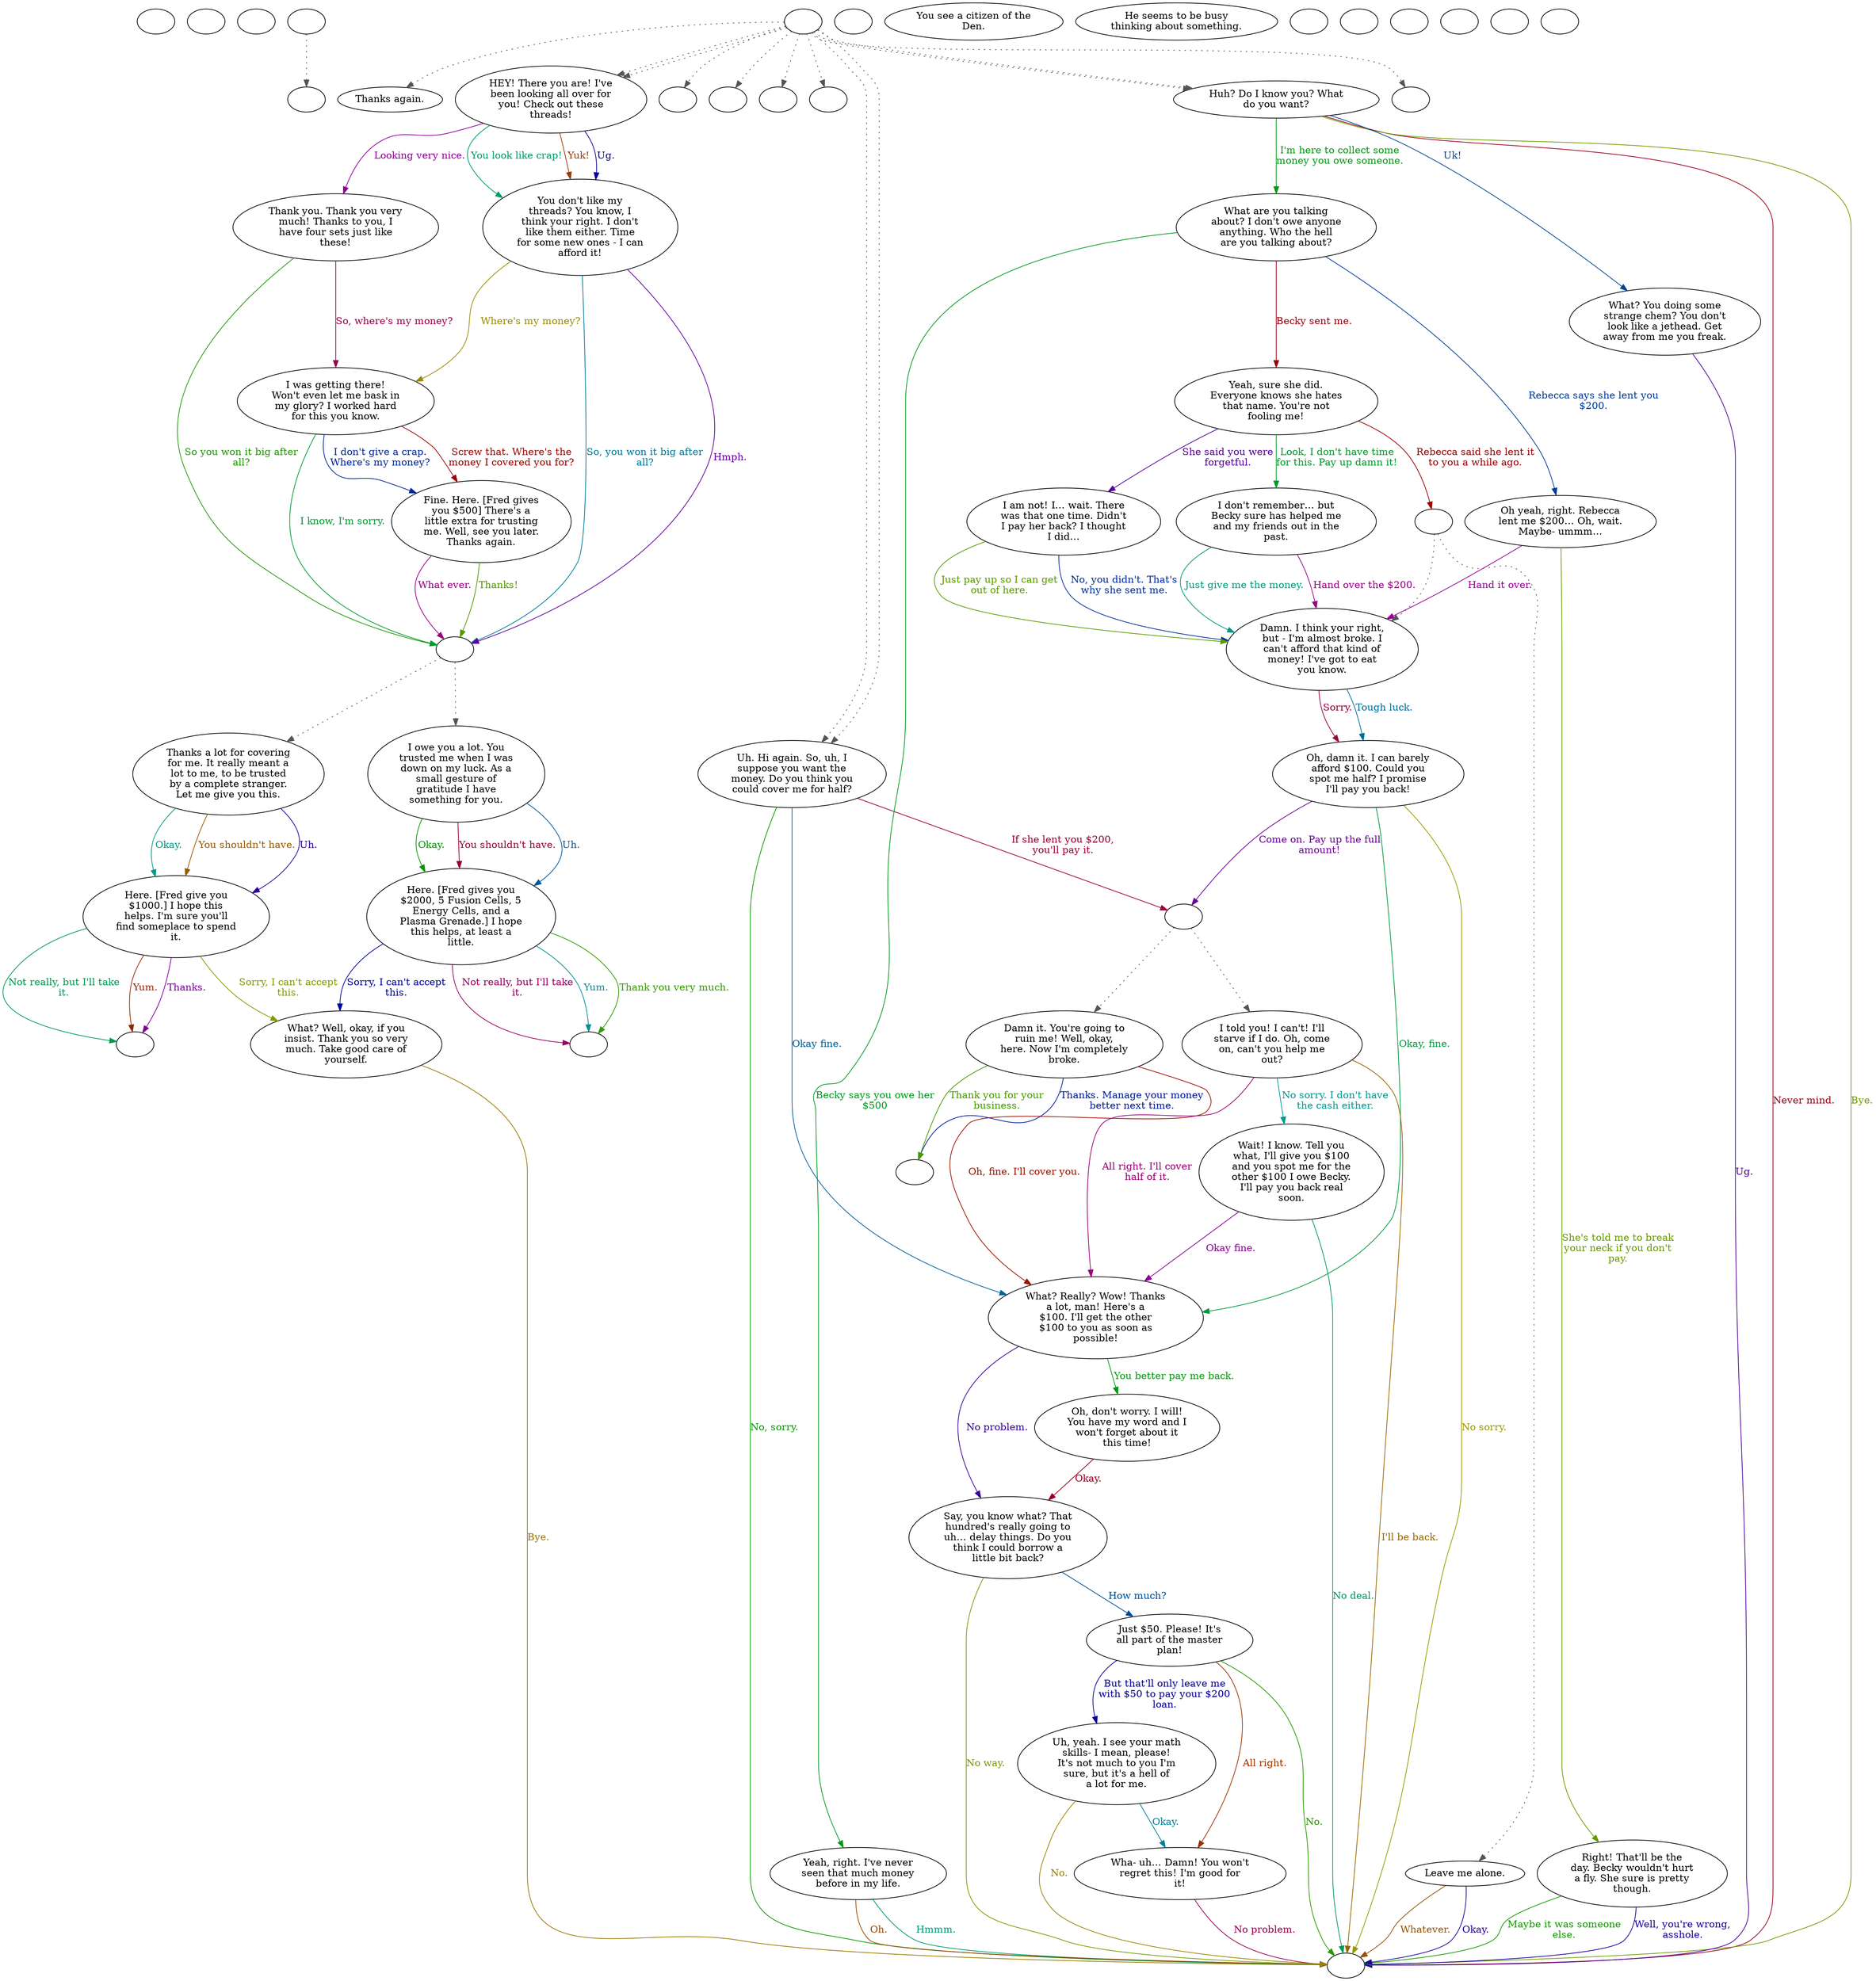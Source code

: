 digraph dcFred {
  "checkPartyMembersNearDoor" [style=filled       fillcolor="#FFFFFF"       color="#000000"]
  "checkPartyMembersNearDoor" [label=""]
  "start" [style=filled       fillcolor="#FFFFFF"       color="#000000"]
  "start" [label=""]
  "critter_p_proc" [style=filled       fillcolor="#FFFFFF"       color="#000000"]
  "critter_p_proc" [label=""]
  "pickup_p_proc" [style=filled       fillcolor="#FFFFFF"       color="#000000"]
  "pickup_p_proc" -> "Node998" [style=dotted color="#555555"]
  "pickup_p_proc" [label=""]
  "talk_p_proc" [style=filled       fillcolor="#FFFFFF"       color="#000000"]
  "talk_p_proc" -> "Node007b" [style=dotted color="#555555"]
  "talk_p_proc" -> "Node007" [style=dotted color="#555555"]
  "talk_p_proc" -> "Node007" [style=dotted color="#555555"]
  "talk_p_proc" -> "Node002" [style=dotted color="#555555"]
  "talk_p_proc" -> "Node003" [style=dotted color="#555555"]
  "talk_p_proc" -> "Node004" [style=dotted color="#555555"]
  "talk_p_proc" -> "Node005" [style=dotted color="#555555"]
  "talk_p_proc" -> "Node037" [style=dotted color="#555555"]
  "talk_p_proc" -> "Node037" [style=dotted color="#555555"]
  "talk_p_proc" -> "Node006" [style=dotted color="#555555"]
  "talk_p_proc" -> "Node006" [style=dotted color="#555555"]
  "talk_p_proc" -> "Node001" [style=dotted color="#555555"]
  "talk_p_proc" [label=""]
  "destroy_p_proc" [style=filled       fillcolor="#FFFFFF"       color="#000000"]
  "destroy_p_proc" [label=""]
  "look_at_p_proc" [style=filled       fillcolor="#FFFFFF"       color="#000000"]
  "look_at_p_proc" [label="You see a citizen of the\nDen."]
  "description_p_proc" [style=filled       fillcolor="#FFFFFF"       color="#000000"]
  "description_p_proc" [label="He seems to be busy\nthinking about something."]
  "use_skill_on_p_proc" [style=filled       fillcolor="#FFFFFF"       color="#000000"]
  "use_skill_on_p_proc" [label=""]
  "damage_p_proc" [style=filled       fillcolor="#FFFFFF"       color="#000000"]
  "damage_p_proc" [label=""]
  "map_enter_p_proc" [style=filled       fillcolor="#FFFFFF"       color="#000000"]
  "map_enter_p_proc" [label=""]
  "map_update_p_proc" [style=filled       fillcolor="#FFFFFF"       color="#000000"]
  "map_update_p_proc" [label=""]
  "map_exit_p_proc" [style=filled       fillcolor="#FFFFFF"       color="#000000"]
  "map_exit_p_proc" [label=""]
  "timed_event_p_proc" [style=filled       fillcolor="#FFFFFF"       color="#000000"]
  "timed_event_p_proc" [label=""]
  "Node998" [style=filled       fillcolor="#FFFFFF"       color="#000000"]
  "Node998" [label=""]
  "Node999" [style=filled       fillcolor="#FFFFFF"       color="#000000"]
  "Node999" [label=""]
  "Node001" [style=filled       fillcolor="#FFFFFF"       color="#000000"]
  "Node001" [label=""]
  "Node002" [style=filled       fillcolor="#FFFFFF"       color="#000000"]
  "Node002" [label=""]
  "Node003" [style=filled       fillcolor="#FFFFFF"       color="#000000"]
  "Node003" [label=""]
  "Node004" [style=filled       fillcolor="#FFFFFF"       color="#000000"]
  "Node004" [label=""]
  "Node005" [style=filled       fillcolor="#FFFFFF"       color="#000000"]
  "Node005" [label=""]
  "Node006" [style=filled       fillcolor="#FFFFFF"       color="#000000"]
  "Node006" [label="Huh? Do I know you? What\ndo you want?"]
  "Node006" -> "Node018" [label="I'm here to collect some\nmoney you owe someone." color="#009913" fontcolor="#009913"]
  "Node006" -> "Node999" [label="Never mind." color="#99001A" fontcolor="#99001A"]
  "Node006" -> "Node017" [label="Uk!" color="#004699" fontcolor="#004699"]
  "Node006" -> "Node999" [label="Bye." color="#739900" fontcolor="#739900"]
  "Node007" [style=filled       fillcolor="#FFFFFF"       color="#000000"]
  "Node007" [label="HEY! There you are! I've\nbeen looking all over for\nyou! Check out these\nthreads!"]
  "Node007" -> "Node008" [label="Looking very nice." color="#920099" fontcolor="#920099"]
  "Node007" -> "Node009" [label="You look like crap!" color="#009966" fontcolor="#009966"]
  "Node007" -> "Node009" [label="Yuk!" color="#993900" fontcolor="#993900"]
  "Node007" -> "Node009" [label="Ug." color="#0C0099" fontcolor="#0C0099"]
  "Node007b" [style=filled       fillcolor="#FFFFFF"       color="#000000"]
  "Node007b" [label="Thanks again."]
  "Node008" [style=filled       fillcolor="#FFFFFF"       color="#000000"]
  "Node008" [label="Thank you. Thank you very\nmuch! Thanks to you, I\nhave four sets just like\nthese!"]
  "Node008" -> "Node990" [label="So you won it big after\nall?" color="#209900" fontcolor="#209900"]
  "Node008" -> "Node010" [label="So, where's my money?" color="#99004D" fontcolor="#99004D"]
  "Node009" [style=filled       fillcolor="#FFFFFF"       color="#000000"]
  "Node009" [label="You don't like my\nthreads? You know, I\nthink your right. I don't\nlike them either. Time\nfor some new ones - I can\nafford it!"]
  "Node009" -> "Node990" [label="So, you won it big after\nall?" color="#007999" fontcolor="#007999"]
  "Node009" -> "Node010" [label="Where's my money?" color="#998C00" fontcolor="#998C00"]
  "Node009" -> "Node990" [label="Hmph." color="#5F0099" fontcolor="#5F0099"]
  "Node010" [style=filled       fillcolor="#FFFFFF"       color="#000000"]
  "Node010" [label="I was getting there!\nWon't even let me bask in\nmy glory? I worked hard\nfor this you know."]
  "Node010" -> "Node990" [label="I know, I'm sorry." color="#009933" fontcolor="#009933"]
  "Node010" -> "Node011" [label="Screw that. Where's the\nmoney I covered you for?" color="#990600" fontcolor="#990600"]
  "Node010" -> "Node011" [label="I don't give a crap.\nWhere's my money?" color="#002799" fontcolor="#002799"]
  "Node011" [style=filled       fillcolor="#FFFFFF"       color="#000000"]
  "Node011" [label="Fine. Here. [Fred gives\nyou $500] There's a\nlittle extra for trusting\nme. Well, see you later.\nThanks again."]
  "Node011" -> "Node990" [label="Thanks!" color="#539900" fontcolor="#539900"]
  "Node011" -> "Node990" [label="What ever." color="#990080" fontcolor="#990080"]
  "Node012" [style=filled       fillcolor="#FFFFFF"       color="#000000"]
  "Node012" [label="Thanks a lot for covering\nfor me. It really meant a\nlot to me, to be trusted\nby a complete stranger.\nLet me give you this."]
  "Node012" -> "Node014" [label="Okay." color="#009985" fontcolor="#009985"]
  "Node012" -> "Node014" [label="You shouldn't have." color="#995900" fontcolor="#995900"]
  "Node012" -> "Node014" [label="Uh." color="#2C0099" fontcolor="#2C0099"]
  "Node013" [style=filled       fillcolor="#FFFFFF"       color="#000000"]
  "Node013" [label="I owe you a lot. You\ntrusted me when I was\ndown on my luck. As a\nsmall gesture of\ngratitude I have\nsomething for you."]
  "Node013" -> "Node015" [label="Okay." color="#019900" fontcolor="#019900"]
  "Node013" -> "Node015" [label="You shouldn't have." color="#99002D" fontcolor="#99002D"]
  "Node013" -> "Node015" [label="Uh." color="#005A99" fontcolor="#005A99"]
  "Node014" [style=filled       fillcolor="#FFFFFF"       color="#000000"]
  "Node014" [label="Here. [Fred give you\n$1000.] I hope this\nhelps. I'm sure you'll\nfind someplace to spend\nit."]
  "Node014" -> "Node016" [label="Sorry, I can't accept\nthis." color="#879900" fontcolor="#879900"]
  "Node014" -> "Node989" [label="Thanks." color="#7F0099" fontcolor="#7F0099"]
  "Node014" -> "Node989" [label="Not really, but I'll take\nit." color="#009952" fontcolor="#009952"]
  "Node014" -> "Node989" [label="Yum." color="#992600" fontcolor="#992600"]
  "Node015" [style=filled       fillcolor="#FFFFFF"       color="#000000"]
  "Node015" [label="Here. [Fred gives you\n$2000, 5 Fusion Cells, 5\nEnergy Cells, and a\nPlasma Grenade.] I hope\nthis helps, at least a\nlittle."]
  "Node015" -> "Node016" [label="Sorry, I can't accept\nthis." color="#000799" fontcolor="#000799"]
  "Node015" -> "Node988" [label="Thank you very much." color="#349900" fontcolor="#349900"]
  "Node015" -> "Node988" [label="Not really, but I'll take\nit." color="#990060" fontcolor="#990060"]
  "Node015" -> "Node988" [label="Yum." color="#008D99" fontcolor="#008D99"]
  "Node016" [style=filled       fillcolor="#FFFFFF"       color="#000000"]
  "Node016" [label="What? Well, okay, if you\ninsist. Thank you so very\nmuch. Take good care of\nyourself."]
  "Node016" -> "Node999" [label="Bye." color="#997800" fontcolor="#997800"]
  "Node017" [style=filled       fillcolor="#FFFFFF"       color="#000000"]
  "Node017" [label="What? You doing some\nstrange chem? You don't\nlook like a jethead. Get\naway from me you freak."]
  "Node017" -> "Node999" [label="Ug." color="#4C0099" fontcolor="#4C0099"]
  "Node018" [style=filled       fillcolor="#FFFFFF"       color="#000000"]
  "Node018" [label="What are you talking\nabout? I don't owe anyone\nanything. Who the hell\nare you talking about?"]
  "Node018" -> "Node020" [label="Becky says you owe her\n$500" color="#00991F" fontcolor="#00991F"]
  "Node018" -> "Node033" [label="Becky sent me." color="#99000E" fontcolor="#99000E"]
  "Node018" -> "Node019" [label="Rebecca says she lent you\n$200." color="#003A99" fontcolor="#003A99"]
  "Node019" [style=filled       fillcolor="#FFFFFF"       color="#000000"]
  "Node019" [label="Oh yeah, right. Rebecca\nlent me $200… Oh, wait.\nMaybe- ummm…"]
  "Node019" -> "Node021" [label="She's told me to break\nyour neck if you don't\npay." color="#679900" fontcolor="#679900"]
  "Node019" -> "Node022" [label="Hand it over." color="#990094" fontcolor="#990094"]
  "Node020" [style=filled       fillcolor="#FFFFFF"       color="#000000"]
  "Node020" [label="Yeah, right. I've never\nseen that much money\nbefore in my life."]
  "Node020" -> "Node999" [label="Hmmm." color="#009972" fontcolor="#009972"]
  "Node020" -> "Node999" [label="Oh." color="#994500" fontcolor="#994500"]
  "Node021" [style=filled       fillcolor="#FFFFFF"       color="#000000"]
  "Node021" [label="Right! That'll be the\nday. Becky wouldn't hurt\na fly. She sure is pretty\nthough."]
  "Node021" -> "Node999" [label="Well, you're wrong,\nasshole." color="#190099" fontcolor="#190099"]
  "Node021" -> "Node999" [label="Maybe it was someone\nelse." color="#149900" fontcolor="#149900"]
  "Node022" [style=filled       fillcolor="#FFFFFF"       color="#000000"]
  "Node022" [label="Damn. I think your right,\nbut - I'm almost broke. I\ncan't afford that kind of\nmoney! I've got to eat\nyou know."]
  "Node022" -> "Node023" [label="Sorry." color="#990041" fontcolor="#990041"]
  "Node022" -> "Node023" [label="Tough luck." color="#006D99" fontcolor="#006D99"]
  "Node023" [style=filled       fillcolor="#FFFFFF"       color="#000000"]
  "Node023" [label="Oh, damn it. I can barely\nafford $100. Could you\nspot me half? I promise\nI'll pay you back!"]
  "Node023" -> "Node999" [label="No sorry." color="#999800" fontcolor="#999800"]
  "Node023" -> "Node987" [label="Come on. Pay up the full\namount!" color="#6B0099" fontcolor="#6B0099"]
  "Node023" -> "Node026" [label="Okay, fine." color="#00993F" fontcolor="#00993F"]
  "Node024" [style=filled       fillcolor="#FFFFFF"       color="#000000"]
  "Node024" [label="Damn it. You're going to\nruin me! Well, okay,\nhere. Now I'm completely\nbroke."]
  "Node024" -> "Node026" [label="Oh, fine. I'll cover you." color="#991200" fontcolor="#991200"]
  "Node024" -> "Node986" [label="Thanks. Manage your money\nbetter next time." color="#001B99" fontcolor="#001B99"]
  "Node024" -> "Node986" [label="Thank you for your\nbusiness." color="#479900" fontcolor="#479900"]
  "Node025" [style=filled       fillcolor="#FFFFFF"       color="#000000"]
  "Node025" [label="I told you! I can't! I'll\nstarve if I do. Oh, come\non, can't you help me\nout?"]
  "Node025" -> "Node026" [label="All right. I'll cover\nhalf of it." color="#990074" fontcolor="#990074"]
  "Node025" -> "Node029" [label="No sorry. I don't have\nthe cash either." color="#009991" fontcolor="#009991"]
  "Node025" -> "Node999" [label="I'll be back." color="#996500" fontcolor="#996500"]
  "Node026" [style=filled       fillcolor="#FFFFFF"       color="#000000"]
  "Node026" [label="What? Really? Wow! Thanks\na lot, man! Here's a\n$100. I'll get the other\n$100 to you as soon as\npossible!"]
  "Node026" -> "Node028" [label="No problem." color="#380099" fontcolor="#380099"]
  "Node026" -> "Node027" [label="You better pay me back." color="#00990B" fontcolor="#00990B"]
  "Node027" [style=filled       fillcolor="#FFFFFF"       color="#000000"]
  "Node027" [label="Oh, don't worry. I will!\nYou have my word and I\nwon't forget about it\nthis time!"]
  "Node027" -> "Node028" [label="Okay." color="#990021" fontcolor="#990021"]
  "Node028" [style=filled       fillcolor="#FFFFFF"       color="#000000"]
  "Node028" [label="Say, you know what? That\nhundred's really going to\nuh… delay things. Do you\nthink I could borrow a\nlittle bit back?"]
  "Node028" -> "Node030" [label="How much?" color="#004E99" fontcolor="#004E99"]
  "Node028" -> "Node999" [label="No way." color="#7A9900" fontcolor="#7A9900"]
  "Node029" [style=filled       fillcolor="#FFFFFF"       color="#000000"]
  "Node029" [label="Wait! I know. Tell you\nwhat, I'll give you $100\nand you spot me for the\nother $100 I owe Becky.\nI'll pay you back real\nsoon."]
  "Node029" -> "Node026" [label="Okay fine." color="#8B0099" fontcolor="#8B0099"]
  "Node029" -> "Node999" [label="No deal." color="#00995E" fontcolor="#00995E"]
  "Node030" [style=filled       fillcolor="#FFFFFF"       color="#000000"]
  "Node030" [label="Just $50. Please! It's\nall part of the master\nplan!"]
  "Node030" -> "Node031" [label="All right." color="#993200" fontcolor="#993200"]
  "Node030" -> "Node032" [label="But that'll only leave me\nwith $50 to pay your $200\nloan." color="#050099" fontcolor="#050099"]
  "Node030" -> "Node999" [label="No." color="#289900" fontcolor="#289900"]
  "Node031" [style=filled       fillcolor="#FFFFFF"       color="#000000"]
  "Node031" [label="Wha- uh… Damn! You won't\nregret this! I'm good for\nit!"]
  "Node031" -> "Node999" [label="No problem." color="#990054" fontcolor="#990054"]
  "Node032" [style=filled       fillcolor="#FFFFFF"       color="#000000"]
  "Node032" [label="Uh, yeah. I see your math\nskills- I mean, please!\nIt's not much to you I'm\nsure, but it's a hell of\na lot for me."]
  "Node032" -> "Node031" [label="Okay." color="#008199" fontcolor="#008199"]
  "Node032" -> "Node999" [label="No." color="#998400" fontcolor="#998400"]
  "Node033" [style=filled       fillcolor="#FFFFFF"       color="#000000"]
  "Node033" [label="Yeah, sure she did.\nEveryone knows she hates\nthat name. You're not\nfooling me!"]
  "Node033" -> "Node034" [label="She said you were\nforgetful." color="#580099" fontcolor="#580099"]
  "Node033" -> "Node035" [label="Look, I don't have time\nfor this. Pay up damn it!" color="#00992B" fontcolor="#00992B"]
  "Node033" -> "Node985" [label="Rebecca said she lent it\nto you a while ago." color="#990002" fontcolor="#990002"]
  "Node034" [style=filled       fillcolor="#FFFFFF"       color="#000000"]
  "Node034" [label="I am not! I… wait. There\nwas that one time. Didn't\nI pay her back? I thought\nI did…"]
  "Node034" -> "Node022" [label="No, you didn't. That's\nwhy she sent me." color="#002E99" fontcolor="#002E99"]
  "Node034" -> "Node022" [label="Just pay up so I can get\nout of here." color="#5B9900" fontcolor="#5B9900"]
  "Node035" [style=filled       fillcolor="#FFFFFF"       color="#000000"]
  "Node035" [label="I don't remember… but\nBecky sure has helped me\nand my friends out in the\npast."]
  "Node035" -> "Node022" [label="Hand over the $200." color="#990087" fontcolor="#990087"]
  "Node035" -> "Node022" [label="Just give me the money." color="#00997E" fontcolor="#00997E"]
  "Node036" [style=filled       fillcolor="#FFFFFF"       color="#000000"]
  "Node036" [label="Leave me alone."]
  "Node036" -> "Node999" [label="Whatever." color="#995100" fontcolor="#995100"]
  "Node036" -> "Node999" [label="Okay." color="#250099" fontcolor="#250099"]
  "Node037" [style=filled       fillcolor="#FFFFFF"       color="#000000"]
  "Node037" [label="Uh. Hi again. So, uh, I\nsuppose you want the\nmoney. Do you think you\ncould cover me for half?"]
  "Node037" -> "Node999" [label="No, sorry." color="#089900" fontcolor="#089900"]
  "Node037" -> "Node987" [label="If she lent you $200,\nyou'll pay it." color="#990035" fontcolor="#990035"]
  "Node037" -> "Node026" [label="Okay fine." color="#006199" fontcolor="#006199"]
  "Node990" [style=filled       fillcolor="#FFFFFF"       color="#000000"]
  "Node990" -> "Node012" [style=dotted color="#555555"]
  "Node990" -> "Node013" [style=dotted color="#555555"]
  "Node990" [label=""]
  "Node989" [style=filled       fillcolor="#FFFFFF"       color="#000000"]
  "Node989" [label=""]
  "Node988" [style=filled       fillcolor="#FFFFFF"       color="#000000"]
  "Node988" [label=""]
  "Node987" [style=filled       fillcolor="#FFFFFF"       color="#000000"]
  "Node987" -> "Node024" [style=dotted color="#555555"]
  "Node987" -> "Node025" [style=dotted color="#555555"]
  "Node987" [label=""]
  "Node986" [style=filled       fillcolor="#FFFFFF"       color="#000000"]
  "Node986" [label=""]
  "Node985" [style=filled       fillcolor="#FFFFFF"       color="#000000"]
  "Node985" -> "Node022" [style=dotted color="#555555"]
  "Node985" -> "Node036" [style=dotted color="#555555"]
  "Node985" [label=""]
}